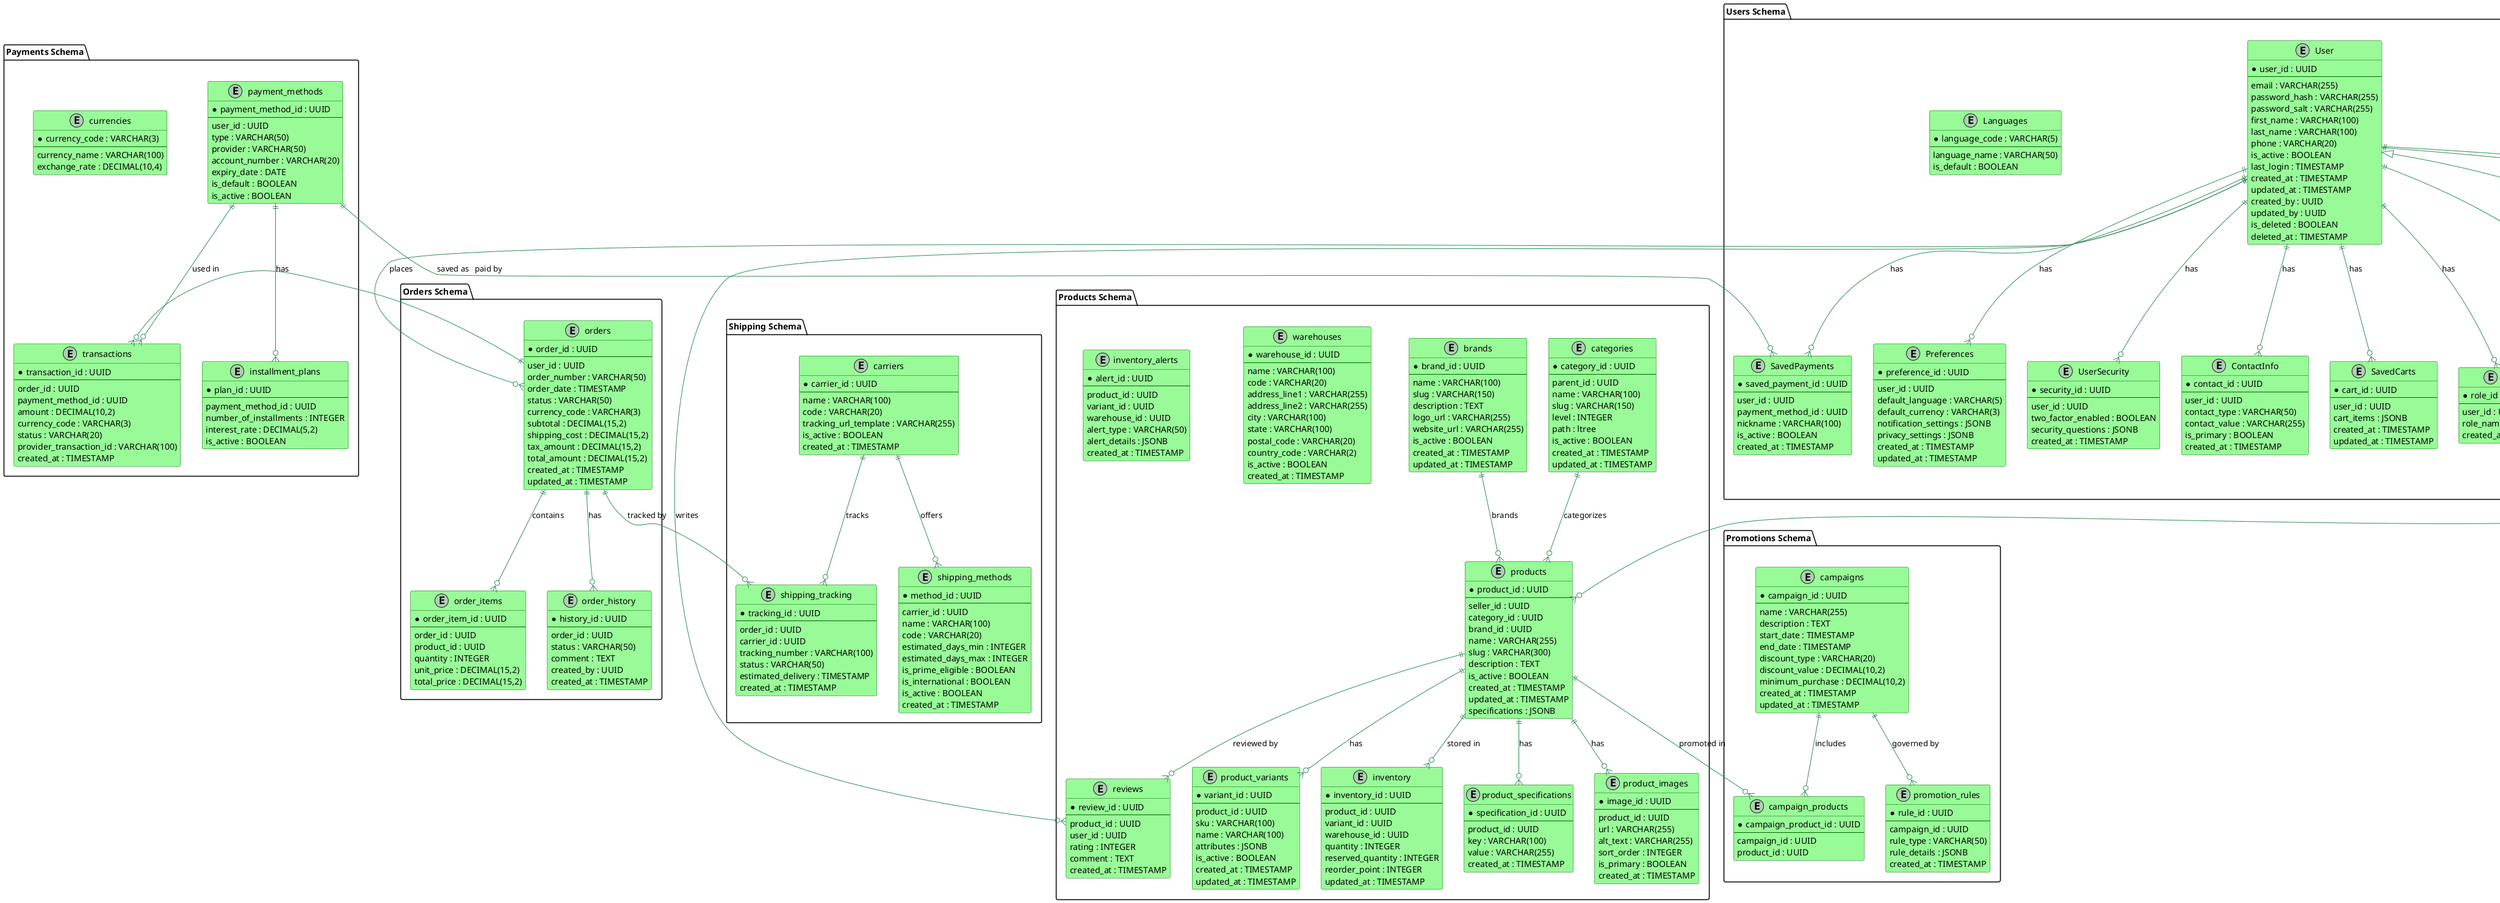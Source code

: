 @startuml amazon_complete_eer

skinparam class {
    BackgroundColor PaleGreen
    ArrowColor SeaGreen
    BorderColor DarkGreen
}

package "Users Schema" {
    entity User {
        * user_id : UUID
        --
        email : VARCHAR(255)
        password_hash : VARCHAR(255)
        password_salt : VARCHAR(255)
        first_name : VARCHAR(100)
        last_name : VARCHAR(100)
        phone : VARCHAR(20)
        is_active : BOOLEAN
        last_login : TIMESTAMP
        created_at : TIMESTAMP
        updated_at : TIMESTAMP
        created_by : UUID
        updated_by : UUID
        is_deleted : BOOLEAN
        deleted_at : TIMESTAMP
    }

    entity ContactInfo {
        * contact_id : UUID
        --
        user_id : UUID
        contact_type : VARCHAR(50)
        contact_value : VARCHAR(255)
        is_primary : BOOLEAN
        created_at : TIMESTAMP
    }

    entity SavedCarts {
        * cart_id : UUID
        --
        user_id : UUID
        cart_items : JSONB
        created_at : TIMESTAMP
        updated_at : TIMESTAMP
    }

    entity UserRoles {
        * role_id : UUID
        --
        user_id : UUID
        role_name : VARCHAR(50)
        created_at : TIMESTAMP
    }

    entity Addresses {
        * address_id : UUID
        --
        user_id : UUID
        address_type : VARCHAR(20)
        address_line1 : VARCHAR(255)
        address_line2 : VARCHAR(255)
        city : VARCHAR(100)
        state : VARCHAR(100)
        postal_code : VARCHAR(20)
        country_code : VARCHAR(2)
        is_default : BOOLEAN
        created_at : TIMESTAMP
        updated_at : TIMESTAMP
    }

    entity Preferences {
        * preference_id : UUID
        --
        user_id : UUID
        default_language : VARCHAR(5)
        default_currency : VARCHAR(3)
        notification_settings : JSONB
        privacy_settings : JSONB
        created_at : TIMESTAMP
        updated_at : TIMESTAMP
    }

    entity UserSecurity {
        * security_id : UUID
        --
        user_id : UUID
        two_factor_enabled : BOOLEAN
        security_questions : JSONB
        created_at : TIMESTAMP
    }

    entity Languages {
        * language_code : VARCHAR(5)
        --
        language_name : VARCHAR(50)
        is_default : BOOLEAN
    }

    entity SavedPayments {
        * saved_payment_id : UUID
        --
        user_id : UUID
        payment_method_id : UUID
        nickname : VARCHAR(100)
        is_active : BOOLEAN
        created_at : TIMESTAMP
    }
}

package "Orders Schema" {
    entity orders {
        * order_id : UUID
        --
        user_id : UUID
        order_number : VARCHAR(50)
        order_date : TIMESTAMP
        status : VARCHAR(50)
        currency_code : VARCHAR(3)
        subtotal : DECIMAL(15,2)
        shipping_cost : DECIMAL(15,2)
        tax_amount : DECIMAL(15,2)
        total_amount : DECIMAL(15,2)
        created_at : TIMESTAMP
        updated_at : TIMESTAMP
    }

    entity order_items {
        * order_item_id : UUID
        --
        order_id : UUID
        product_id : UUID
        quantity : INTEGER
        unit_price : DECIMAL(15,2)
        total_price : DECIMAL(15,2)
    }

    entity order_history {
        * history_id : UUID
        --
        order_id : UUID
        status : VARCHAR(50)
        comment : TEXT
        created_by : UUID
        created_at : TIMESTAMP
    }
}

package "Payments Schema" {
    entity payment_methods {
        * payment_method_id : UUID
        --
        user_id : UUID
        type : VARCHAR(50)
        provider : VARCHAR(50)
        account_number : VARCHAR(20)
        expiry_date : DATE
        is_default : BOOLEAN
        is_active : BOOLEAN
    }

    entity transactions {
        * transaction_id : UUID
        --
        order_id : UUID
        payment_method_id : UUID
        amount : DECIMAL(10,2)
        currency_code : VARCHAR(3)
        status : VARCHAR(20)
        provider_transaction_id : VARCHAR(100)
        created_at : TIMESTAMP
    }

    entity installment_plans {
        * plan_id : UUID
        --
        payment_method_id : UUID
        number_of_installments : INTEGER
        interest_rate : DECIMAL(5,2)
        is_active : BOOLEAN
    }

    entity currencies {
        * currency_code : VARCHAR(3)
        --
        currency_name : VARCHAR(100)
        exchange_rate : DECIMAL(10,4)
    }
}

package "Marketplace Schema" {
    entity Seller {
        * seller_id : UUID
        --
        user_id : UUID
        business_name : VARCHAR(255)
        tax_id : VARCHAR(100)
        business_type : VARCHAR(50)
        status : VARCHAR(20)
        rating : DECIMAL(3,2)
        created_at : TIMESTAMP
        updated_at : TIMESTAMP
    }

    User <|-- Seller
}

package "Products Schema" {
    entity categories {
        * category_id : UUID
        --
        parent_id : UUID
        name : VARCHAR(100)
        slug : VARCHAR(150)
        level : INTEGER
        path : ltree
        is_active : BOOLEAN
        created_at : TIMESTAMP
        updated_at : TIMESTAMP
    }

    entity brands {
        * brand_id : UUID
        --
        name : VARCHAR(100)
        slug : VARCHAR(150)
        description : TEXT
        logo_url : VARCHAR(255)
        website_url : VARCHAR(255)
        is_active : BOOLEAN
        created_at : TIMESTAMP
        updated_at : TIMESTAMP
    }

    entity products {
        * product_id : UUID
        --
        seller_id : UUID
        category_id : UUID
        brand_id : UUID
        name : VARCHAR(255)
        slug : VARCHAR(300)
        description : TEXT
        is_active : BOOLEAN
        created_at : TIMESTAMP
        updated_at : TIMESTAMP
        specifications : JSONB
    }

    entity product_specifications {
        * specification_id : UUID
        --
        product_id : UUID
        key : VARCHAR(100)
        value : VARCHAR(255)
        created_at : TIMESTAMP
    }

    entity product_images {
        * image_id : UUID
        --
        product_id : UUID
        url : VARCHAR(255)
        alt_text : VARCHAR(255)
        sort_order : INTEGER
        is_primary : BOOLEAN
        created_at : TIMESTAMP
    }

    entity product_variants {
        * variant_id : UUID
        --
        product_id : UUID
        sku : VARCHAR(100)
        name : VARCHAR(100)
        attributes : JSONB
        is_active : BOOLEAN
        created_at : TIMESTAMP
        updated_at : TIMESTAMP
    }

    entity warehouses {
        * warehouse_id : UUID
        --
        name : VARCHAR(100)
        code : VARCHAR(20)
        address_line1 : VARCHAR(255)
        address_line2 : VARCHAR(255)
        city : VARCHAR(100)
        state : VARCHAR(100)
        postal_code : VARCHAR(20)
        country_code : VARCHAR(2)
        is_active : BOOLEAN
        created_at : TIMESTAMP
    }

    entity inventory {
        * inventory_id : UUID
        --
        product_id : UUID
        variant_id : UUID
        warehouse_id : UUID
        quantity : INTEGER
        reserved_quantity : INTEGER
        reorder_point : INTEGER
        updated_at : TIMESTAMP
    }

    entity reviews {
        * review_id : UUID
        --
        product_id : UUID
        user_id : UUID
        rating : INTEGER
        comment : TEXT
        created_at : TIMESTAMP
    }

    entity inventory_alerts {
        * alert_id : UUID
        --
        product_id : UUID
        variant_id : UUID
        warehouse_id : UUID
        alert_type : VARCHAR(50)
        alert_details : JSONB
        created_at : TIMESTAMP
    }
}

package "Shipping Schema" {
    entity carriers {
        * carrier_id : UUID
        --
        name : VARCHAR(100)
        code : VARCHAR(20)
        tracking_url_template : VARCHAR(255)
        is_active : BOOLEAN
        created_at : TIMESTAMP
    }

    entity shipping_methods {
        * method_id : UUID
        --
        carrier_id : UUID
        name : VARCHAR(100)
        code : VARCHAR(20)
        estimated_days_min : INTEGER
        estimated_days_max : INTEGER
        is_prime_eligible : BOOLEAN
        is_international : BOOLEAN
        is_active : BOOLEAN
        created_at : TIMESTAMP
    }

    entity shipping_tracking {
        * tracking_id : UUID
        --
        order_id : UUID
        carrier_id : UUID
        tracking_number : VARCHAR(100)
        status : VARCHAR(50)
        estimated_delivery : TIMESTAMP
        created_at : TIMESTAMP
    }
}

package "Prime Schema" {
    entity memberships {
        * membership_id : UUID
        --
        user_id : UUID
        plan_type : VARCHAR(50)
        status : VARCHAR(20)
        start_date : TIMESTAMP
        end_date : TIMESTAMP
        auto_renewal : BOOLEAN
        created_at : TIMESTAMP
        updated_at : TIMESTAMP
    }

    entity benefit_eligibility {
        * eligibility_id : UUID
        --
        country_code : VARCHAR(2)
        is_video_included : BOOLEAN
        is_shipping_included : BOOLEAN
        is_music_included : BOOLEAN
    }
}

package "Video Schema" {
    entity content {
        * content_id : UUID
        --
        title : VARCHAR(255)
        description : TEXT
        type : VARCHAR(50)
        release_year : INTEGER
        rating : VARCHAR(10)
        duration_minutes : INTEGER
        is_prime_exclusive : BOOLEAN
        created_at : TIMESTAMP
    }

    entity episodes {
        * episode_id : UUID
        --
        content_id : UUID
        season_number : INTEGER
        episode_number : INTEGER
        title : VARCHAR(255)
        description : TEXT
        duration_minutes : INTEGER
        created_at : TIMESTAMP
    }

    entity watch_history {
        * history_id : UUID
        --
        user_id : UUID
        content_id : UUID
        episode_id : UUID
        watched_duration : INTEGER
        watched_at : TIMESTAMP
    }
}

package "Promotions Schema" {
    entity campaigns {
        * campaign_id : UUID
        --
        name : VARCHAR(255)
        description : TEXT
        start_date : TIMESTAMP
        end_date : TIMESTAMP
        discount_type : VARCHAR(20)
        discount_value : DECIMAL(10,2)
        minimum_purchase : DECIMAL(10,2)
        created_at : TIMESTAMP
        updated_at : TIMESTAMP
    }

    entity campaign_products {
        * campaign_product_id : UUID
        --
        campaign_id : UUID
        product_id : UUID
    }

    entity promotion_rules {
        * rule_id : UUID
        --
        campaign_id : UUID
        rule_type : VARCHAR(50)
        rule_details : JSONB
        created_at : TIMESTAMP
    }
}

package "Analytics Schema" {
    entity user_recommendations {
        * recommendation_id : UUID
        --
        user_id : UUID
        recommended_products : JSONB
        created_at : TIMESTAMP
    }

    entity search_indexes {
        * index_id : UUID
        --
        table_name : VARCHAR(100)
        index_details : JSONB
        created_at : TIMESTAMP
    }
}

' Relationships
User ||--o{ ContactInfo : "has"
User ||--o{ SavedCarts : "has"
User ||--o{ UserRoles : "has"
User ||--o{ Addresses : "has"
User ||--o{ Preferences : "has"
User ||--o{ UserSecurity : "has"
User ||--o{ SavedPayments : "has"
User ||--o{ orders : "places"
User ||--o{ reviews : "writes"
User ||--o{ memberships : "subscribes"
User ||--o{ watch_history : "watches"

orders ||--o{ order_items : "contains"
orders ||--o{ order_history : "has"
orders ||--o{ transactions : "paid by"
orders ||--o{ shipping_tracking : "tracked by"

payment_methods ||--o{ transactions : "used in"
payment_methods ||--o{ installment_plans : "has"
payment_methods ||--o{ SavedPayments : "saved as"

Seller ||--o{ products : "sells"

products ||--o{ product_specifications : "has"
products ||--o{ product_images : "has"
products ||--o{ product_variants : "has"
products ||--o{ inventory : "stored in"
products ||--o{ reviews : "reviewed by"
products ||--o{ campaign_products : "promoted in"

categories ||--o{ products : "categorizes"
brands ||--o{ products : "brands"

carriers ||--o{ shipping_methods : "offers"
carriers ||--o{ shipping_tracking : "tracks"

content ||--o{ episodes : "contains"
content ||--o{ watch_history : "watched in"

campaigns ||--o{ campaign_products : "includes"
campaigns ||--o{ promotion_rules : "governed by"

@enduml
